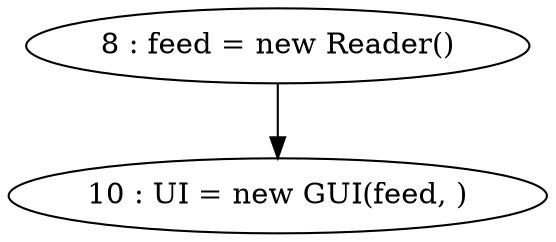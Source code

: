 digraph G {
"8 : feed = new Reader()"
"8 : feed = new Reader()" -> "10 : UI = new GUI(feed, )"
"10 : UI = new GUI(feed, )"
}
